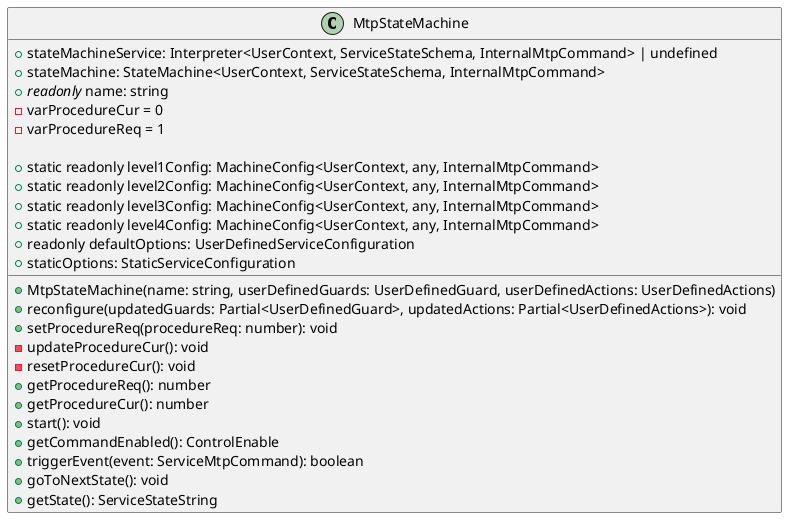 /*
 * MIT License
 *
 * Copyright (c) 2021 P2O-Lab <p2o-lab@mailbox.tu-dresden.de>,
 * Chair for Process Control Systems, Technische Universität Dresden
 *
 * Permission is hereby granted, free of charge, to any person obtaining a copy
 * of this software and associated documentation files (the "Software"), to deal
 * in the Software without restriction, including without limitation the rights
 * to use, copy, modify, merge, publish, distribute, sublicense, and/or sell
 * copies of the Software, and to permit persons to whom the Software is
 * furnished to do so, subject to the following conditions:
 *
 * The above copyright notice and this permission notice shall be included in all
 * copies or substantial portions of the Software.
 *
 * THE SOFTWARE IS PROVIDED "AS IS", WITHOUT WARRANTY OF ANY KIND, EXPRESS OR
 * IMPLIED, INCLUDING BUT NOT LIMITED TO THE WARRANTIES OF MERCHANTABILITY,
 * FITNESS FOR A PARTICULAR PURPOSE AND NONINFRINGEMENT. IN NO EVENT SHALL THE
 * AUTHORS OR COPYRIGHT HOLDERS BE LIABLE FOR ANY CLAIM, DAMAGES OR OTHER
 * LIABILITY, WHETHER IN AN ACTION OF CONTRACT, TORT OR OTHERWISE, ARISING FROM,
 * OUT OF OR IN CONNECTION WITH THE SOFTWARE OR THE USE OR OTHER DEALINGS IN THE
 * SOFTWARE.
 */

@startuml
'https://plantuml.com/class-diagram

class MtpStateMachine{

    + stateMachineService: Interpreter<UserContext, ServiceStateSchema, InternalMtpCommand> | undefined
    + stateMachine: StateMachine<UserContext, ServiceStateSchema, InternalMtpCommand>
    + //readonly// name: string
    - varProcedureCur = 0
    - varProcedureReq = 1

    + MtpStateMachine(name: string, userDefinedGuards: UserDefinedGuard, userDefinedActions: UserDefinedActions)
    + static readonly level1Config: MachineConfig<UserContext, any, InternalMtpCommand>
    + static readonly level2Config: MachineConfig<UserContext, any, InternalMtpCommand>
    + static readonly level3Config: MachineConfig<UserContext, any, InternalMtpCommand>
    + static readonly level4Config: MachineConfig<UserContext, any, InternalMtpCommand>
    + readonly defaultOptions: UserDefinedServiceConfiguration
    + staticOptions: StaticServiceConfiguration
    + reconfigure(updatedGuards: Partial<UserDefinedGuard>, updatedActions: Partial<UserDefinedActions>): void
    + setProcedureReq(procedureReq: number): void
    - updateProcedureCur(): void
    - resetProcedureCur(): void
    + getProcedureReq(): number
    + getProcedureCur(): number
    + start(): void
    + getCommandEnabled(): ControlEnable
    + triggerEvent(event: ServiceMtpCommand): boolean
    + goToNextState(): void
    + getState(): ServiceStateString

}

@enduml
